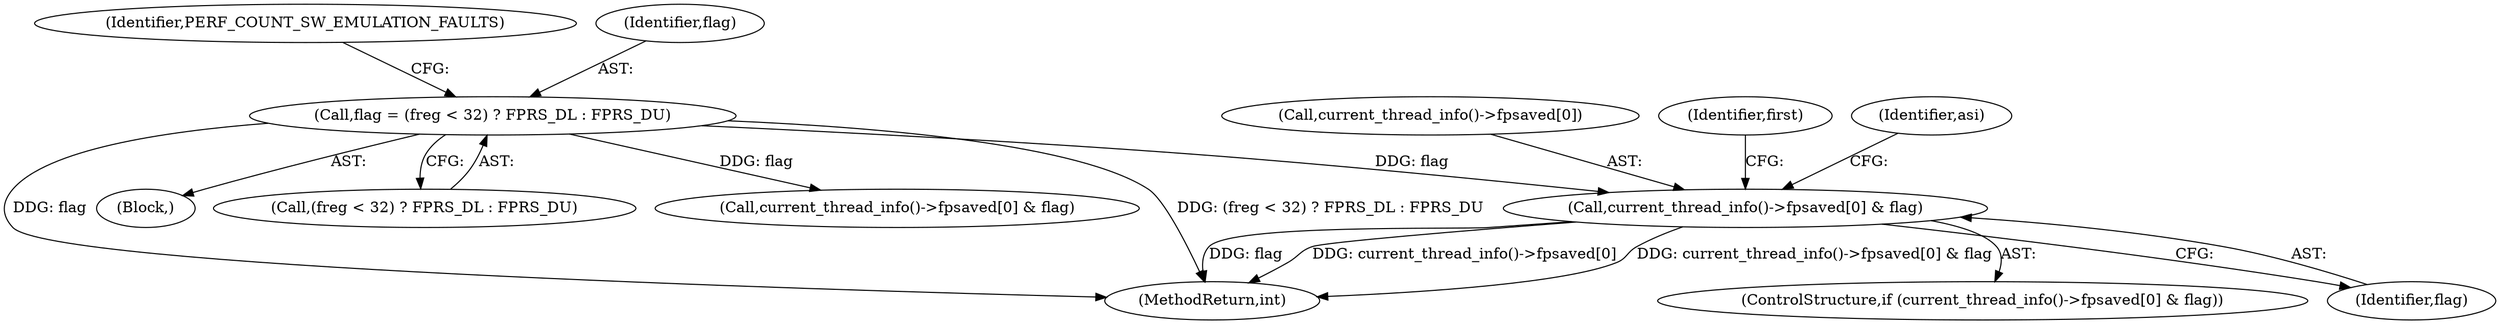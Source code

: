 digraph "0_linux_a8b0ca17b80e92faab46ee7179ba9e99ccb61233_36@API" {
"1000196" [label="(Call,current_thread_info()->fpsaved[0] & flag)"];
"1000142" [label="(Call,flag = (freg < 32) ? FPRS_DL : FPRS_DU)"];
"1000551" [label="(Call,current_thread_info()->fpsaved[0] & flag)"];
"1000605" [label="(MethodReturn,int)"];
"1000197" [label="(Call,current_thread_info()->fpsaved[0])"];
"1000195" [label="(ControlStructure,if (current_thread_info()->fpsaved[0] & flag))"];
"1000109" [label="(Block,)"];
"1000202" [label="(Identifier,flag)"];
"1000205" [label="(Identifier,first)"];
"1000196" [label="(Call,current_thread_info()->fpsaved[0] & flag)"];
"1000144" [label="(Call,(freg < 32) ? FPRS_DL : FPRS_DU)"];
"1000230" [label="(Identifier,asi)"];
"1000151" [label="(Identifier,PERF_COUNT_SW_EMULATION_FAULTS)"];
"1000143" [label="(Identifier,flag)"];
"1000142" [label="(Call,flag = (freg < 32) ? FPRS_DL : FPRS_DU)"];
"1000196" -> "1000195"  [label="AST: "];
"1000196" -> "1000202"  [label="CFG: "];
"1000197" -> "1000196"  [label="AST: "];
"1000202" -> "1000196"  [label="AST: "];
"1000205" -> "1000196"  [label="CFG: "];
"1000230" -> "1000196"  [label="CFG: "];
"1000196" -> "1000605"  [label="DDG: current_thread_info()->fpsaved[0]"];
"1000196" -> "1000605"  [label="DDG: current_thread_info()->fpsaved[0] & flag"];
"1000196" -> "1000605"  [label="DDG: flag"];
"1000142" -> "1000196"  [label="DDG: flag"];
"1000142" -> "1000109"  [label="AST: "];
"1000142" -> "1000144"  [label="CFG: "];
"1000143" -> "1000142"  [label="AST: "];
"1000144" -> "1000142"  [label="AST: "];
"1000151" -> "1000142"  [label="CFG: "];
"1000142" -> "1000605"  [label="DDG: (freg < 32) ? FPRS_DL : FPRS_DU"];
"1000142" -> "1000605"  [label="DDG: flag"];
"1000142" -> "1000551"  [label="DDG: flag"];
}
